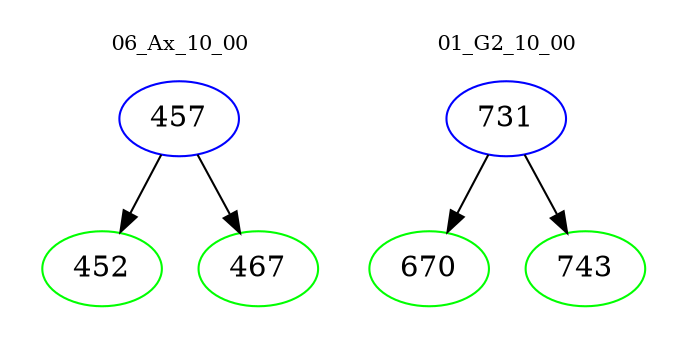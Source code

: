 digraph{
subgraph cluster_0 {
color = white
label = "06_Ax_10_00";
fontsize=10;
T0_457 [label="457", color="blue"]
T0_457 -> T0_452 [color="black"]
T0_452 [label="452", color="green"]
T0_457 -> T0_467 [color="black"]
T0_467 [label="467", color="green"]
}
subgraph cluster_1 {
color = white
label = "01_G2_10_00";
fontsize=10;
T1_731 [label="731", color="blue"]
T1_731 -> T1_670 [color="black"]
T1_670 [label="670", color="green"]
T1_731 -> T1_743 [color="black"]
T1_743 [label="743", color="green"]
}
}
